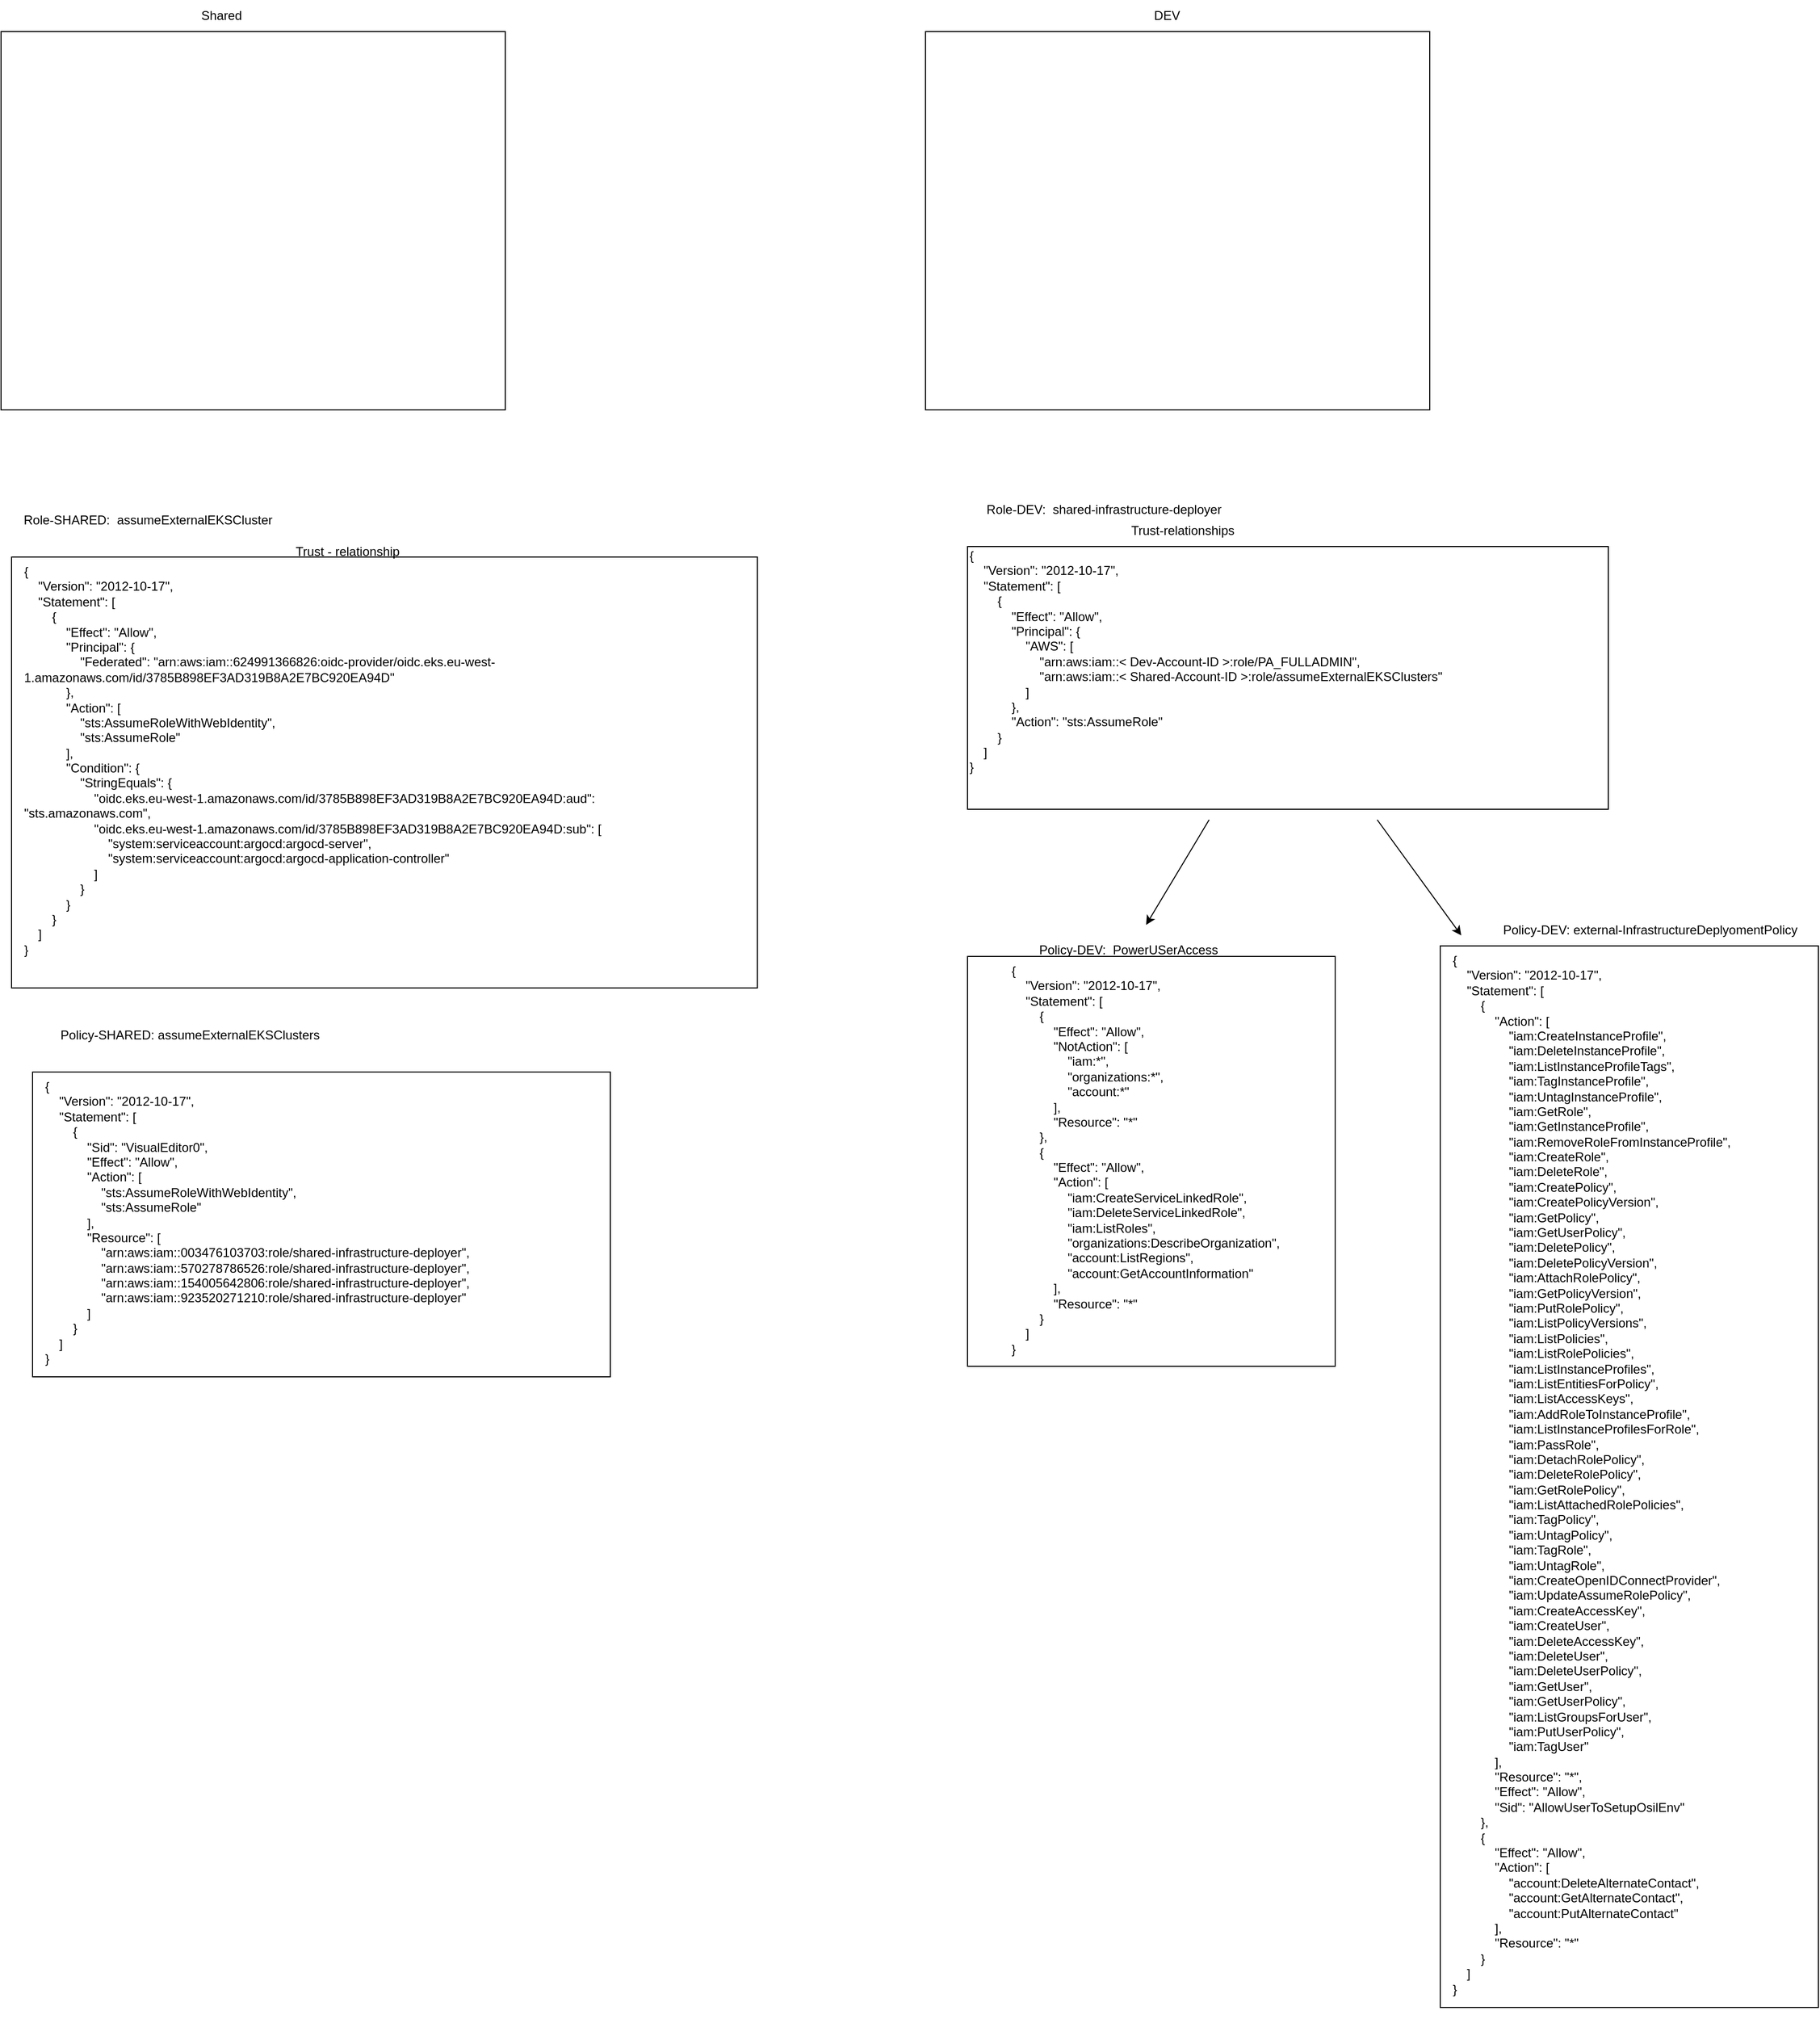 <mxfile>
    <diagram id="918RAsJPKjZPb-R8vQpi" name="Page-1">
        <mxGraphModel dx="2742" dy="1075" grid="1" gridSize="10" guides="1" tooltips="1" connect="1" arrows="1" fold="1" page="1" pageScale="1" pageWidth="827" pageHeight="1169" math="0" shadow="0">
            <root>
                <mxCell id="0"/>
                <mxCell id="1" parent="0"/>
                <mxCell id="27" value="" style="rounded=0;whiteSpace=wrap;html=1;" vertex="1" parent="1">
                    <mxGeometry x="-50" y="1270" width="550" height="290" as="geometry"/>
                </mxCell>
                <mxCell id="23" value="" style="rounded=0;whiteSpace=wrap;html=1;" vertex="1" parent="1">
                    <mxGeometry x="-70" y="780" width="710" height="410" as="geometry"/>
                </mxCell>
                <mxCell id="15" value="" style="rounded=0;whiteSpace=wrap;html=1;" vertex="1" parent="1">
                    <mxGeometry x="840" y="770" width="610" height="250" as="geometry"/>
                </mxCell>
                <mxCell id="12" value="" style="rounded=0;whiteSpace=wrap;html=1;" vertex="1" parent="1">
                    <mxGeometry x="1290" y="1150" width="360" height="1010" as="geometry"/>
                </mxCell>
                <mxCell id="3" value="" style="verticalLabelPosition=bottom;verticalAlign=top;html=1;shape=mxgraph.basic.rect;fillColor2=none;strokeWidth=1;size=20;indent=5;" parent="1" vertex="1">
                    <mxGeometry x="-80" y="280" width="480" height="360" as="geometry"/>
                </mxCell>
                <mxCell id="4" value="" style="verticalLabelPosition=bottom;verticalAlign=top;html=1;shape=mxgraph.basic.rect;fillColor2=none;strokeWidth=1;size=20;indent=5;" parent="1" vertex="1">
                    <mxGeometry x="800" y="280" width="480" height="360" as="geometry"/>
                </mxCell>
                <mxCell id="5" value="Shared" style="text;html=1;strokeColor=none;fillColor=none;align=center;verticalAlign=middle;whiteSpace=wrap;rounded=0;" parent="1" vertex="1">
                    <mxGeometry x="100" y="250" width="60" height="30" as="geometry"/>
                </mxCell>
                <mxCell id="6" value="DEV" style="text;html=1;strokeColor=none;fillColor=none;align=center;verticalAlign=middle;whiteSpace=wrap;rounded=0;" parent="1" vertex="1">
                    <mxGeometry x="1000" y="250" width="60" height="30" as="geometry"/>
                </mxCell>
                <mxCell id="8" value="Policy-DEV:&amp;nbsp; PowerUSerAccess&amp;nbsp;" style="text;html=1;strokeColor=none;fillColor=none;align=center;verticalAlign=middle;whiteSpace=wrap;rounded=0;" parent="1" vertex="1">
                    <mxGeometry x="900" y="1139" width="190" height="30" as="geometry"/>
                </mxCell>
                <mxCell id="9" value="{&#10;    &quot;Version&quot;: &quot;2012-10-17&quot;,&#10;    &quot;Statement&quot;: [&#10;        {&#10;            &quot;Action&quot;: [&#10;                &quot;iam:CreateInstanceProfile&quot;,&#10;                &quot;iam:DeleteInstanceProfile&quot;,&#10;                &quot;iam:ListInstanceProfileTags&quot;,&#10;                &quot;iam:TagInstanceProfile&quot;,&#10;                &quot;iam:UntagInstanceProfile&quot;,&#10;                &quot;iam:GetRole&quot;,&#10;                &quot;iam:GetInstanceProfile&quot;,&#10;                &quot;iam:RemoveRoleFromInstanceProfile&quot;,&#10;                &quot;iam:CreateRole&quot;,&#10;                &quot;iam:DeleteRole&quot;,&#10;                &quot;iam:CreatePolicy&quot;,&#10;                &quot;iam:CreatePolicyVersion&quot;,&#10;                &quot;iam:GetPolicy&quot;,&#10;                &quot;iam:GetUserPolicy&quot;,&#10;                &quot;iam:DeletePolicy&quot;,&#10;                &quot;iam:DeletePolicyVersion&quot;,&#10;                &quot;iam:AttachRolePolicy&quot;,&#10;                &quot;iam:GetPolicyVersion&quot;,&#10;                &quot;iam:PutRolePolicy&quot;,&#10;                &quot;iam:ListPolicyVersions&quot;,&#10;                &quot;iam:ListPolicies&quot;,&#10;                &quot;iam:ListRolePolicies&quot;,&#10;                &quot;iam:ListInstanceProfiles&quot;,&#10;                &quot;iam:ListEntitiesForPolicy&quot;,&#10;                &quot;iam:ListAccessKeys&quot;,&#10;                &quot;iam:AddRoleToInstanceProfile&quot;,&#10;                &quot;iam:ListInstanceProfilesForRole&quot;,&#10;                &quot;iam:PassRole&quot;,&#10;                &quot;iam:DetachRolePolicy&quot;,&#10;                &quot;iam:DeleteRolePolicy&quot;,&#10;                &quot;iam:GetRolePolicy&quot;,&#10;                &quot;iam:ListAttachedRolePolicies&quot;,&#10;                &quot;iam:TagPolicy&quot;,&#10;                &quot;iam:UntagPolicy&quot;,&#10;                &quot;iam:TagRole&quot;,&#10;                &quot;iam:UntagRole&quot;,&#10;                &quot;iam:CreateOpenIDConnectProvider&quot;,&#10;                &quot;iam:UpdateAssumeRolePolicy&quot;,&#10;                &quot;iam:CreateAccessKey&quot;,&#10;                &quot;iam:CreateUser&quot;,&#10;                &quot;iam:DeleteAccessKey&quot;,&#10;                &quot;iam:DeleteUser&quot;,&#10;                &quot;iam:DeleteUserPolicy&quot;,&#10;                &quot;iam:GetUser&quot;,&#10;                &quot;iam:GetUserPolicy&quot;,&#10;                &quot;iam:ListGroupsForUser&quot;,&#10;                &quot;iam:PutUserPolicy&quot;,&#10;                &quot;iam:TagUser&quot;&#10;            ],&#10;            &quot;Resource&quot;: &quot;*&quot;,&#10;            &quot;Effect&quot;: &quot;Allow&quot;,&#10;            &quot;Sid&quot;: &quot;AllowUserToSetupOsilEnv&quot;&#10;        },&#10;        {&#10;            &quot;Effect&quot;: &quot;Allow&quot;,&#10;            &quot;Action&quot;: [&#10;                &quot;account:DeleteAlternateContact&quot;,&#10;                &quot;account:GetAlternateContact&quot;,&#10;                &quot;account:PutAlternateContact&quot;&#10;            ],&#10;            &quot;Resource&quot;: &quot;*&quot;&#10;        }&#10;    ]&#10;}" style="text;whiteSpace=wrap;html=1;" vertex="1" parent="1">
                    <mxGeometry x="1300" y="1150" width="300" height="1020" as="geometry"/>
                </mxCell>
                <mxCell id="10" value="Policy-DEV: external-InfrastructureDeplyomentPolicy" style="text;html=1;strokeColor=none;fillColor=none;align=center;verticalAlign=middle;whiteSpace=wrap;rounded=0;" vertex="1" parent="1">
                    <mxGeometry x="1340" y="1120" width="300" height="30" as="geometry"/>
                </mxCell>
                <mxCell id="11" value="" style="rounded=0;whiteSpace=wrap;html=1;" vertex="1" parent="1">
                    <mxGeometry x="840" y="1160" width="350" height="390" as="geometry"/>
                </mxCell>
                <mxCell id="7" value="{&#10;    &quot;Version&quot;: &quot;2012-10-17&quot;,&#10;    &quot;Statement&quot;: [&#10;        {&#10;            &quot;Effect&quot;: &quot;Allow&quot;,&#10;            &quot;NotAction&quot;: [&#10;                &quot;iam:*&quot;,&#10;                &quot;organizations:*&quot;,&#10;                &quot;account:*&quot;&#10;            ],&#10;            &quot;Resource&quot;: &quot;*&quot;&#10;        },&#10;        {&#10;            &quot;Effect&quot;: &quot;Allow&quot;,&#10;            &quot;Action&quot;: [&#10;                &quot;iam:CreateServiceLinkedRole&quot;,&#10;                &quot;iam:DeleteServiceLinkedRole&quot;,&#10;                &quot;iam:ListRoles&quot;,&#10;                &quot;organizations:DescribeOrganization&quot;,&#10;                &quot;account:ListRegions&quot;,&#10;                &quot;account:GetAccountInformation&quot;&#10;            ],&#10;            &quot;Resource&quot;: &quot;*&quot;&#10;        }&#10;    ]&#10;}" style="text;whiteSpace=wrap;html=1;" parent="1" vertex="1">
                    <mxGeometry x="880" y="1160" width="290" height="400" as="geometry"/>
                </mxCell>
                <mxCell id="13" value="Role-DEV:&amp;nbsp; shared-infrastructure-deployer" style="text;html=1;strokeColor=none;fillColor=none;align=center;verticalAlign=middle;whiteSpace=wrap;rounded=0;" vertex="1" parent="1">
                    <mxGeometry x="840" y="720" width="260" height="30" as="geometry"/>
                </mxCell>
                <mxCell id="14" value="{&lt;br&gt;&amp;nbsp; &amp;nbsp; &quot;Version&quot;: &quot;2012-10-17&quot;,&lt;br&gt;&amp;nbsp; &amp;nbsp; &quot;Statement&quot;: [&lt;br&gt;&amp;nbsp; &amp;nbsp; &amp;nbsp; &amp;nbsp; {&lt;br&gt;&amp;nbsp; &amp;nbsp; &amp;nbsp; &amp;nbsp; &amp;nbsp; &amp;nbsp; &quot;Effect&quot;: &quot;Allow&quot;,&lt;br&gt;&amp;nbsp; &amp;nbsp; &amp;nbsp; &amp;nbsp; &amp;nbsp; &amp;nbsp; &quot;Principal&quot;: {&lt;br&gt;&amp;nbsp; &amp;nbsp; &amp;nbsp; &amp;nbsp; &amp;nbsp; &amp;nbsp; &amp;nbsp; &amp;nbsp; &quot;AWS&quot;: [&lt;br&gt;&amp;nbsp; &amp;nbsp; &amp;nbsp; &amp;nbsp; &amp;nbsp; &amp;nbsp; &amp;nbsp; &amp;nbsp; &amp;nbsp; &amp;nbsp; &quot;arn:aws:iam::&amp;lt; Dev-Account-ID &amp;gt;:role/PA_FULLADMIN&quot;,&lt;br&gt;&amp;nbsp; &amp;nbsp; &amp;nbsp; &amp;nbsp; &amp;nbsp; &amp;nbsp; &amp;nbsp; &amp;nbsp; &amp;nbsp; &amp;nbsp; &quot;arn:aws:iam::&amp;lt; Shared-Account-ID &amp;gt;:role/assumeExternalEKSClusters&quot;&lt;br&gt;&amp;nbsp; &amp;nbsp; &amp;nbsp; &amp;nbsp; &amp;nbsp; &amp;nbsp; &amp;nbsp; &amp;nbsp; ]&lt;br&gt;&amp;nbsp; &amp;nbsp; &amp;nbsp; &amp;nbsp; &amp;nbsp; &amp;nbsp; },&lt;br&gt;&amp;nbsp; &amp;nbsp; &amp;nbsp; &amp;nbsp; &amp;nbsp; &amp;nbsp; &quot;Action&quot;: &quot;sts:AssumeRole&quot;&lt;br&gt;&amp;nbsp; &amp;nbsp; &amp;nbsp; &amp;nbsp; }&lt;br&gt;&amp;nbsp; &amp;nbsp; ]&lt;br&gt;}" style="text;whiteSpace=wrap;html=1;" vertex="1" parent="1">
                    <mxGeometry x="840" y="765" width="460" height="240" as="geometry"/>
                </mxCell>
                <mxCell id="16" value="Trust-relationships" style="text;html=1;strokeColor=none;fillColor=none;align=center;verticalAlign=middle;whiteSpace=wrap;rounded=0;" vertex="1" parent="1">
                    <mxGeometry x="960" y="740" width="170" height="30" as="geometry"/>
                </mxCell>
                <mxCell id="19" value="" style="endArrow=classic;html=1;" edge="1" parent="1">
                    <mxGeometry width="50" height="50" relative="1" as="geometry">
                        <mxPoint x="1070" y="1030" as="sourcePoint"/>
                        <mxPoint x="1010" y="1130" as="targetPoint"/>
                    </mxGeometry>
                </mxCell>
                <mxCell id="20" value="" style="endArrow=classic;html=1;" edge="1" parent="1">
                    <mxGeometry width="50" height="50" relative="1" as="geometry">
                        <mxPoint x="1230" y="1030" as="sourcePoint"/>
                        <mxPoint x="1310" y="1140" as="targetPoint"/>
                    </mxGeometry>
                </mxCell>
                <mxCell id="21" value="Role-SHARED:&amp;nbsp; assumeExternalEKSCluster" style="text;html=1;strokeColor=none;fillColor=none;align=center;verticalAlign=middle;whiteSpace=wrap;rounded=0;" vertex="1" parent="1">
                    <mxGeometry x="-70" y="730" width="260" height="30" as="geometry"/>
                </mxCell>
                <mxCell id="22" value="{&#10;    &quot;Version&quot;: &quot;2012-10-17&quot;,&#10;    &quot;Statement&quot;: [&#10;        {&#10;            &quot;Effect&quot;: &quot;Allow&quot;,&#10;            &quot;Principal&quot;: {&#10;                &quot;Federated&quot;: &quot;arn:aws:iam::624991366826:oidc-provider/oidc.eks.eu-west-1.amazonaws.com/id/3785B898EF3AD319B8A2E7BC920EA94D&quot;&#10;            },&#10;            &quot;Action&quot;: [&#10;                &quot;sts:AssumeRoleWithWebIdentity&quot;,&#10;                &quot;sts:AssumeRole&quot;&#10;            ],&#10;            &quot;Condition&quot;: {&#10;                &quot;StringEquals&quot;: {&#10;                    &quot;oidc.eks.eu-west-1.amazonaws.com/id/3785B898EF3AD319B8A2E7BC920EA94D:aud&quot;: &quot;sts.amazonaws.com&quot;,&#10;                    &quot;oidc.eks.eu-west-1.amazonaws.com/id/3785B898EF3AD319B8A2E7BC920EA94D:sub&quot;: [&#10;                        &quot;system:serviceaccount:argocd:argocd-server&quot;,&#10;                        &quot;system:serviceaccount:argocd:argocd-application-controller&quot;&#10;                    ]&#10;                }&#10;            }&#10;        }&#10;    ]&#10;}" style="text;whiteSpace=wrap;html=1;" vertex="1" parent="1">
                    <mxGeometry x="-60" y="780" width="640" height="410" as="geometry"/>
                </mxCell>
                <mxCell id="24" value="Trust - relationship" style="text;html=1;strokeColor=none;fillColor=none;align=center;verticalAlign=middle;whiteSpace=wrap;rounded=0;" vertex="1" parent="1">
                    <mxGeometry x="190" y="760" width="120" height="30" as="geometry"/>
                </mxCell>
                <mxCell id="25" value="{&#10;    &quot;Version&quot;: &quot;2012-10-17&quot;,&#10;    &quot;Statement&quot;: [&#10;        {&#10;            &quot;Sid&quot;: &quot;VisualEditor0&quot;,&#10;            &quot;Effect&quot;: &quot;Allow&quot;,&#10;            &quot;Action&quot;: [&#10;                &quot;sts:AssumeRoleWithWebIdentity&quot;,&#10;                &quot;sts:AssumeRole&quot;&#10;            ],&#10;            &quot;Resource&quot;: [&#10;                &quot;arn:aws:iam::003476103703:role/shared-infrastructure-deployer&quot;,&#10;                &quot;arn:aws:iam::570278786526:role/shared-infrastructure-deployer&quot;,&#10;                &quot;arn:aws:iam::154005642806:role/shared-infrastructure-deployer&quot;,&#10;                &quot;arn:aws:iam::923520271210:role/shared-infrastructure-deployer&quot;&#10;            ]&#10;        }&#10;    ]&#10;}" style="text;whiteSpace=wrap;html=1;" vertex="1" parent="1">
                    <mxGeometry x="-40" y="1270" width="440" height="300" as="geometry"/>
                </mxCell>
                <mxCell id="26" value="Policy-SHARED: assumeExternalEKSClusters" style="text;html=1;strokeColor=none;fillColor=none;align=center;verticalAlign=middle;whiteSpace=wrap;rounded=0;" vertex="1" parent="1">
                    <mxGeometry x="-50" y="1220" width="300" height="30" as="geometry"/>
                </mxCell>
            </root>
        </mxGraphModel>
    </diagram>
</mxfile>